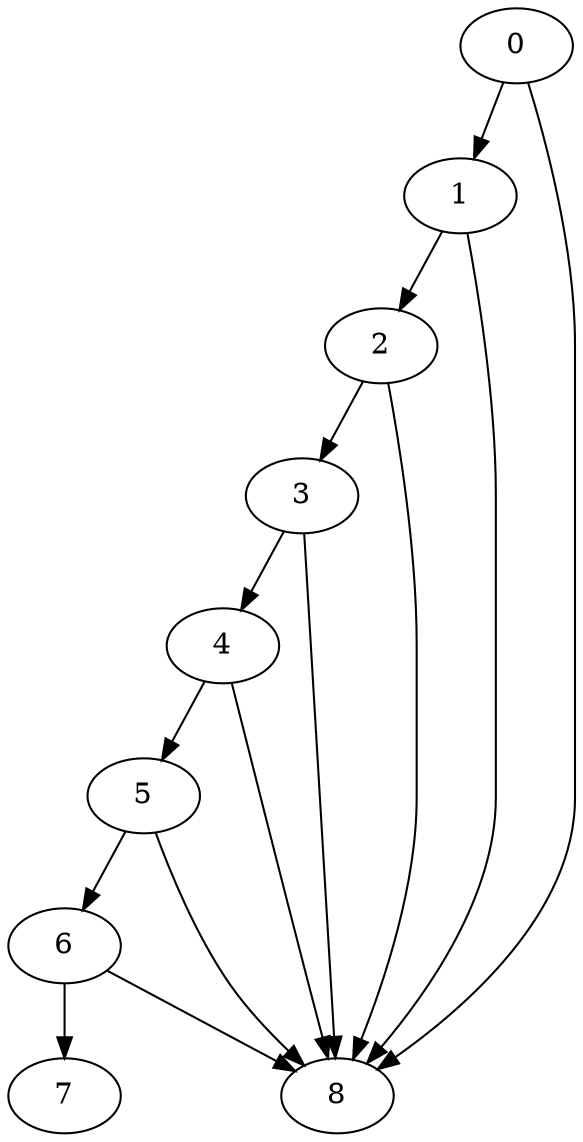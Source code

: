 digraph {
	0
	1
	2
	3
	4
	5
	6
	7
	8
	2 -> 3
	3 -> 4
	5 -> 6
	6 -> 7
	5 -> 8
	6 -> 8
	0 -> 8
	1 -> 8
	2 -> 8
	3 -> 8
	4 -> 8
	1 -> 2
	4 -> 5
	0 -> 1
}
